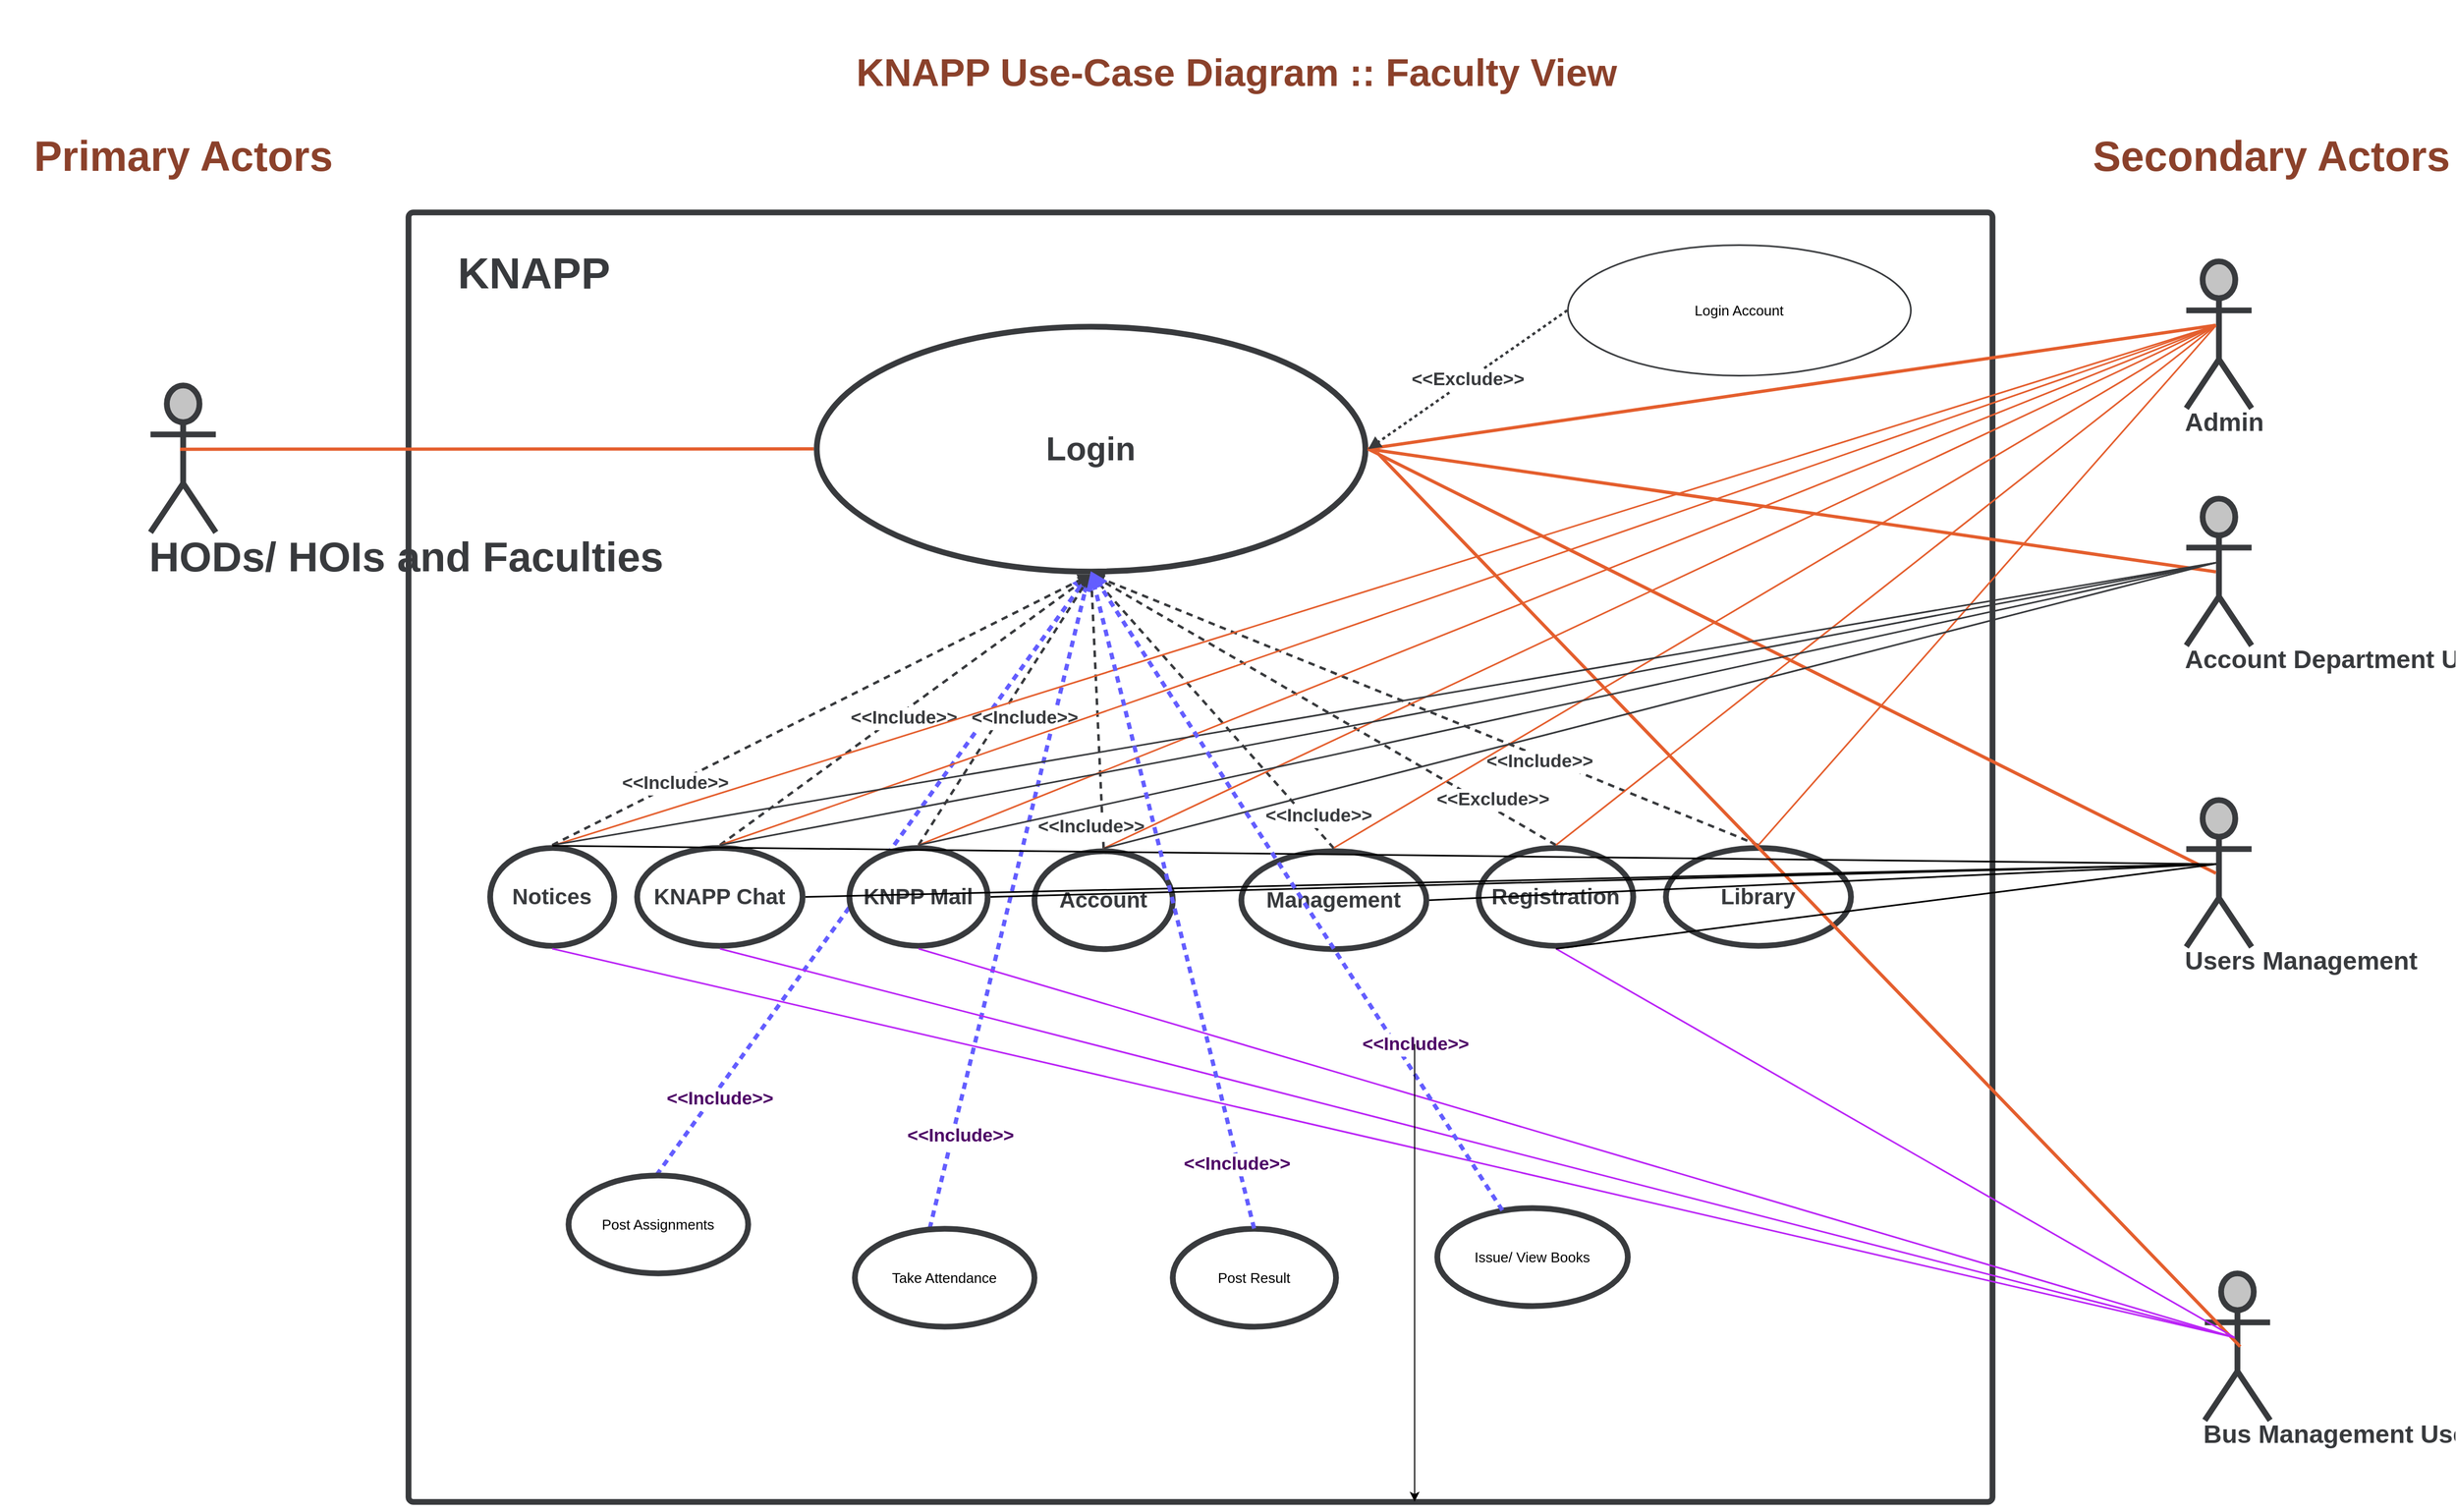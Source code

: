 <mxfile version="17.4.6" type="github">
  <diagram id="z6s-1fDoAcZvVHcfbINF" name="Page-1">
    <mxGraphModel dx="2307" dy="2367" grid="1" gridSize="10" guides="1" tooltips="1" connect="1" arrows="1" fold="1" page="1" pageScale="1" pageWidth="827" pageHeight="1169" math="0" shadow="0">
      <root>
        <mxCell id="0" />
        <mxCell id="1" parent="0" />
        <UserObject label="" lucidchartObjectId="r5J2yvrYjTo5" id="8C0IB4UqVyfgRzPnCOyS-1">
          <mxCell style="html=1;overflow=block;blockSpacing=1;whiteSpace=wrap;container=1;pointerEvents=0;collapsible=0;recursiveResize=0;fontSize=40;fontColor=#383a3d;fontStyle=1;spacing=0;strokeColor=#383a3d;strokeOpacity=100;fillOpacity=100;rounded=1;absoluteArcSize=1;arcSize=9;fillColor=none;strokeWidth=5.3;" vertex="1" parent="1">
            <mxGeometry x="615" y="-585" width="1455" height="1185" as="geometry" />
          </mxCell>
        </UserObject>
        <UserObject label="" lucidchartObjectId="r5J2nj3KkTNM" id="8C0IB4UqVyfgRzPnCOyS-64">
          <mxCell style="html=1;jettySize=18;whiteSpace=wrap;fontSize=13;strokeColor=#635dff;strokeOpacity=100;dashed=1;fixDash=1;dashPattern=6 5;strokeWidth=3.8;rounded=0;startArrow=none;endArrow=block;endFill=1;entryX=0.5;entryY=-0.029;entryPerimeter=0;startFill=0;sketch=0;" edge="1" parent="8C0IB4UqVyfgRzPnCOyS-1">
            <mxGeometry width="100" height="100" relative="1" as="geometry">
              <Array as="points" />
              <mxPoint x="228" y="885.0" as="sourcePoint" />
              <mxPoint x="625.5" y="332.61" as="targetPoint" />
            </mxGeometry>
          </mxCell>
        </UserObject>
        <mxCell id="8C0IB4UqVyfgRzPnCOyS-65" value="&amp;lt;&amp;lt;Include&amp;gt;&amp;gt;" style="text;html=1;resizable=0;labelBackgroundColor=default;align=center;verticalAlign=middle;fontStyle=1;fontColor=#4d0066;fontSize=16.8;" vertex="1" parent="8C0IB4UqVyfgRzPnCOyS-64">
          <mxGeometry x="0.684" relative="1" as="geometry">
            <mxPoint x="-277" y="395" as="offset" />
          </mxGeometry>
        </mxCell>
        <UserObject label="" lucidchartObjectId="r5J27-VQ5QRP" id="8C0IB4UqVyfgRzPnCOyS-66">
          <mxCell style="html=1;jettySize=18;whiteSpace=wrap;fontSize=13;strokeColor=#635dff;strokeOpacity=100;dashed=1;fixDash=1;dashPattern=6 5;strokeWidth=3.8;rounded=0;startArrow=none;endArrow=block;endFill=1;entryX=0.5;entryY=-0.029;entryPerimeter=0;startFill=0;sketch=0;" edge="1" parent="8C0IB4UqVyfgRzPnCOyS-1">
            <mxGeometry width="100" height="100" relative="1" as="geometry">
              <Array as="points" />
              <mxPoint x="479" y="934.0" as="sourcePoint" />
              <mxPoint x="625.5" y="332.61" as="targetPoint" />
            </mxGeometry>
          </mxCell>
        </UserObject>
        <mxCell id="8C0IB4UqVyfgRzPnCOyS-67" value="&amp;lt;&amp;lt;Include&amp;gt;&amp;gt;" style="text;html=1;resizable=0;labelBackgroundColor=default;align=center;verticalAlign=middle;fontStyle=1;fontColor=#4d0066;fontSize=16.8;" vertex="1" parent="8C0IB4UqVyfgRzPnCOyS-66">
          <mxGeometry x="0.784" relative="1" as="geometry">
            <mxPoint x="-103" y="451" as="offset" />
          </mxGeometry>
        </mxCell>
        <mxCell id="8C0IB4UqVyfgRzPnCOyS-73" value="&lt;span style=&quot;color: rgb(56 , 58 , 61) ; font-size: 40px ; font-weight: 700&quot;&gt;KNAPP&lt;/span&gt;" style="text;html=1;align=center;verticalAlign=middle;resizable=0;points=[];autosize=1;strokeColor=none;fillColor=none;" vertex="1" parent="8C0IB4UqVyfgRzPnCOyS-1">
          <mxGeometry x="35" y="40" width="160" height="30" as="geometry" />
        </mxCell>
        <UserObject label="KNAPP Use-Case Diagram :: Faculty View" lucidchartObjectId="oWx1OODfJP25" id="8C0IB4UqVyfgRzPnCOyS-2">
          <mxCell style="html=1;overflow=block;blockSpacing=1;whiteSpace=wrap;fontSize=35.2;fontColor=#8b412b;fontStyle=1;spacing=3.8;strokeColor=none;fillOpacity=0;fillColor=#ffffff;strokeWidth=0;" vertex="1" parent="1">
            <mxGeometry x="1005" y="-780" width="742" height="133" as="geometry" />
          </mxCell>
        </UserObject>
        <UserObject label="Primary Actors" lucidchartObjectId="r5J2eUWk0_q~" id="8C0IB4UqVyfgRzPnCOyS-3">
          <mxCell style="html=1;overflow=block;blockSpacing=1;whiteSpace=wrap;fontSize=38.5;fontColor=#8b412b;fontStyle=1;spacing=0;fillColor=#ffffff;strokeWidth=1.5;strokeColor=none;" vertex="1" parent="1">
            <mxGeometry x="240" y="-660" width="337" height="45" as="geometry" />
          </mxCell>
        </UserObject>
        <UserObject label="Login" lucidchartObjectId="r5J2KJixsVEk" id="8C0IB4UqVyfgRzPnCOyS-4">
          <mxCell style="html=1;overflow=block;blockSpacing=1;whiteSpace=wrap;ellipse;fontSize=30.2;fontColor=#383a3d;fontStyle=1;spacing=3.8;strokeColor=#383a3d;strokeOpacity=100;fillOpacity=100;rounded=1;absoluteArcSize=1;arcSize=9;fillColor=#FFFFFF;strokeWidth=5.3;" vertex="1" parent="1">
            <mxGeometry x="990" y="-480" width="504" height="225" as="geometry" />
          </mxCell>
        </UserObject>
        <UserObject label="Admin" lucidchartObjectId="r5J2ja1e3.I." id="8C0IB4UqVyfgRzPnCOyS-5">
          <mxCell style="html=1;overflow=block;blockSpacing=1;shape=umlActor;labelPosition=center;verticalLabelPosition=bottom;verticalAlign=top;whiteSpace=nowrap;fontSize=23.3;fontColor=#383a3d;fontStyle=1;spacing=0;strokeColor=#383a3d;strokeOpacity=100;fillOpacity=100;rounded=1;absoluteArcSize=1;arcSize=9;fillColor=#c4c4c4;strokeWidth=5.3;" vertex="1" parent="1">
            <mxGeometry x="2248" y="-540" width="60" height="135" as="geometry" />
          </mxCell>
        </UserObject>
        <UserObject label="HODs/ HOIs and Faculties" lucidchartObjectId="r5J2-bV2MJs9" id="8C0IB4UqVyfgRzPnCOyS-6">
          <mxCell style="html=1;overflow=block;blockSpacing=1;shape=umlActor;labelPosition=center;verticalLabelPosition=bottom;verticalAlign=top;whiteSpace=nowrap;fontSize=38.3;fontColor=#383a3d;fontStyle=1;spacing=0;strokeColor=#383a3d;strokeOpacity=100;fillOpacity=100;rounded=1;absoluteArcSize=1;arcSize=9;fillColor=#c4c4c4;strokeWidth=5.3;" vertex="1" parent="1">
            <mxGeometry x="378" y="-426" width="60" height="135" as="geometry" />
          </mxCell>
        </UserObject>
        <UserObject label="Account Department Users" lucidchartObjectId="r5J2bWHTsA4a" id="8C0IB4UqVyfgRzPnCOyS-7">
          <mxCell style="html=1;overflow=block;blockSpacing=1;shape=umlActor;labelPosition=center;verticalLabelPosition=bottom;verticalAlign=top;whiteSpace=nowrap;fontSize=23.3;fontColor=#383a3d;fontStyle=1;spacing=0;strokeColor=#383a3d;strokeOpacity=100;fillOpacity=100;rounded=1;absoluteArcSize=1;arcSize=9;fillColor=#c4c4c4;strokeWidth=5.3;" vertex="1" parent="1">
            <mxGeometry x="2248" y="-322" width="60" height="135" as="geometry" />
          </mxCell>
        </UserObject>
        <UserObject label="Users Management" lucidchartObjectId="r5J24hX5EE5z" id="8C0IB4UqVyfgRzPnCOyS-8">
          <mxCell style="html=1;overflow=block;blockSpacing=1;shape=umlActor;labelPosition=center;verticalLabelPosition=bottom;verticalAlign=top;whiteSpace=nowrap;fontSize=23.3;fontColor=#383a3d;fontStyle=1;spacing=0;strokeColor=#383a3d;strokeOpacity=100;fillOpacity=100;rounded=1;absoluteArcSize=1;arcSize=9;fillColor=#c4c4c4;strokeWidth=5.3;" vertex="1" parent="1">
            <mxGeometry x="2248" y="-45" width="60" height="135" as="geometry" />
          </mxCell>
        </UserObject>
        <UserObject label="Bus Management Users" lucidchartObjectId="r5J2X4mEU7GD" id="8C0IB4UqVyfgRzPnCOyS-9">
          <mxCell style="html=1;overflow=block;blockSpacing=1;shape=umlActor;labelPosition=center;verticalLabelPosition=bottom;verticalAlign=top;whiteSpace=nowrap;fontSize=23.3;fontColor=#383a3d;fontStyle=1;spacing=0;strokeColor=#383a3d;strokeOpacity=100;fillOpacity=100;rounded=1;absoluteArcSize=1;arcSize=9;fillColor=#c4c4c4;strokeWidth=5.3;" vertex="1" parent="1">
            <mxGeometry x="2265" y="390" width="60" height="135" as="geometry" />
          </mxCell>
        </UserObject>
        <UserObject label="Notices" lucidchartObjectId="r5J2MqI6M7ps" id="8C0IB4UqVyfgRzPnCOyS-10">
          <mxCell style="html=1;overflow=block;blockSpacing=1;whiteSpace=wrap;ellipse;fontSize=20.2;fontColor=#383a3d;fontStyle=1;spacing=3.8;strokeColor=#383a3d;strokeOpacity=100;fillOpacity=100;rounded=1;absoluteArcSize=1;arcSize=9;fillColor=#FFFFFF;strokeWidth=5.3;" vertex="1" parent="1">
            <mxGeometry x="690" y="-1" width="114" height="90" as="geometry" />
          </mxCell>
        </UserObject>
        <UserObject label="" lucidchartObjectId="r5J2xcEQHi1h" id="8C0IB4UqVyfgRzPnCOyS-11">
          <mxCell style="html=1;jettySize=18;whiteSpace=wrap;fontSize=13;strokeColor=#383a3d;strokeOpacity=100;dashed=1;fixDash=1;dashPattern=6 5;strokeWidth=2.3;rounded=0;startArrow=none;endArrow=block;endFill=1;exitX=0.5;exitY=-0.029;exitPerimeter=0;entryX=0.5;entryY=1.012;entryPerimeter=0;exitDx=0;exitDy=0;entryDx=0;entryDy=0;" edge="1" parent="1" source="8C0IB4UqVyfgRzPnCOyS-10" target="8C0IB4UqVyfgRzPnCOyS-4">
            <mxGeometry width="100" height="100" relative="1" as="geometry">
              <Array as="points" />
            </mxGeometry>
          </mxCell>
        </UserObject>
        <mxCell id="8C0IB4UqVyfgRzPnCOyS-12" value="&amp;lt;&amp;lt;Include&amp;gt;&amp;gt;" style="text;html=1;resizable=0;labelBackgroundColor=default;align=center;verticalAlign=middle;fontStyle=1;fontColor=#383a3d;fontSize=16.8;" vertex="1" parent="8C0IB4UqVyfgRzPnCOyS-11">
          <mxGeometry x="0.322" relative="1" as="geometry">
            <mxPoint x="-214" y="108" as="offset" />
          </mxGeometry>
        </mxCell>
        <UserObject label="" lucidchartObjectId="r5J2KLj4t58I" id="8C0IB4UqVyfgRzPnCOyS-13">
          <mxCell style="html=1;jettySize=18;whiteSpace=wrap;fontSize=13;strokeColor=#E45E2D;strokeWidth=3;rounded=0;startArrow=none;endArrow=none;exitX=0.456;exitY=0.436;exitPerimeter=0;entryX=1.005;entryY=0.5;entryPerimeter=0;" edge="1" parent="1" source="8C0IB4UqVyfgRzPnCOyS-5" target="8C0IB4UqVyfgRzPnCOyS-4">
            <mxGeometry width="100" height="100" relative="1" as="geometry">
              <Array as="points" />
            </mxGeometry>
          </mxCell>
        </UserObject>
        <UserObject label="" lucidchartObjectId="r5J2VfZ~2v~." id="8C0IB4UqVyfgRzPnCOyS-14">
          <mxCell style="html=1;jettySize=18;whiteSpace=wrap;fontSize=13;strokeColor=#E45E2D;strokeWidth=3;rounded=0;startArrow=none;endArrow=none;exitX=0.456;exitY=0.436;exitPerimeter=0;entryX=-0.005;entryY=0.5;entryPerimeter=0;" edge="1" parent="1" source="8C0IB4UqVyfgRzPnCOyS-6" target="8C0IB4UqVyfgRzPnCOyS-4">
            <mxGeometry width="100" height="100" relative="1" as="geometry">
              <Array as="points" />
            </mxGeometry>
          </mxCell>
        </UserObject>
        <UserObject label="" lucidchartObjectId="r5J2~WBqriYs" id="8C0IB4UqVyfgRzPnCOyS-15">
          <mxCell style="html=1;jettySize=18;whiteSpace=wrap;fontSize=13;strokeColor=#E45E2D;strokeWidth=3;rounded=0;startArrow=none;endArrow=none;exitX=0.458;exitY=0.5;exitPerimeter=0;entryX=1.005;entryY=0.5;entryPerimeter=0;" edge="1" parent="1" source="8C0IB4UqVyfgRzPnCOyS-7" target="8C0IB4UqVyfgRzPnCOyS-4">
            <mxGeometry width="100" height="100" relative="1" as="geometry">
              <Array as="points" />
            </mxGeometry>
          </mxCell>
        </UserObject>
        <UserObject label="" lucidchartObjectId="r5J2y6wh2nRl" id="8C0IB4UqVyfgRzPnCOyS-16">
          <mxCell style="html=1;jettySize=18;whiteSpace=wrap;fontSize=13;strokeColor=#e45e2d;strokeOpacity=100;strokeWidth=3;rounded=0;startArrow=none;endArrow=none;exitX=0.458;exitY=0.5;exitPerimeter=0;entryX=1.005;entryY=0.5;entryPerimeter=0;" edge="1" parent="1" source="8C0IB4UqVyfgRzPnCOyS-8" target="8C0IB4UqVyfgRzPnCOyS-4">
            <mxGeometry width="100" height="100" relative="1" as="geometry">
              <Array as="points" />
            </mxGeometry>
          </mxCell>
        </UserObject>
        <UserObject label="Login Account" lucidchartObjectId="r5J2quRCjULI" id="8C0IB4UqVyfgRzPnCOyS-17">
          <mxCell style="html=1;overflow=block;blockSpacing=1;whiteSpace=wrap;ellipse;fontSize=13;spacing=0;strokeColor=#383a3d;strokeOpacity=100;fillOpacity=100;rounded=1;absoluteArcSize=1;arcSize=9;fillColor=#FFFFFF;strokeWidth=1.5;" vertex="1" parent="1">
            <mxGeometry x="1680" y="-555" width="315" height="120" as="geometry" />
          </mxCell>
        </UserObject>
        <UserObject label="" lucidchartObjectId="r5J2X.Q7w5Ru" id="8C0IB4UqVyfgRzPnCOyS-18">
          <mxCell style="html=1;jettySize=18;whiteSpace=wrap;fontSize=13;strokeColor=#383a3d;strokeOpacity=100;dashed=1;fixDash=1;strokeWidth=2.3;rounded=0;startArrow=none;endArrow=block;endFill=1;exitX=-0.002;exitY=0.5;exitPerimeter=0;entryX=1.005;entryY=0.5;entryPerimeter=0;" edge="1" parent="1" source="8C0IB4UqVyfgRzPnCOyS-17" target="8C0IB4UqVyfgRzPnCOyS-4">
            <mxGeometry width="100" height="100" relative="1" as="geometry">
              <Array as="points" />
            </mxGeometry>
          </mxCell>
        </UserObject>
        <mxCell id="8C0IB4UqVyfgRzPnCOyS-19" value="&amp;lt;&amp;lt;Exclude&amp;gt;&amp;gt;" style="text;html=1;resizable=0;labelBackgroundColor=default;align=center;verticalAlign=middle;fontStyle=1;fontColor=#383a3d;fontSize=16.8;" vertex="1" parent="8C0IB4UqVyfgRzPnCOyS-18">
          <mxGeometry relative="1" as="geometry" />
        </mxCell>
        <UserObject label="Secondary Actors" lucidchartObjectId="r5J2COUMv.Je" id="8C0IB4UqVyfgRzPnCOyS-20">
          <mxCell style="html=1;overflow=block;blockSpacing=1;whiteSpace=wrap;fontSize=38.5;fontColor=#8b412b;fontStyle=1;spacing=0;fillColor=#ffffff;strokeWidth=1.5;strokeColor=none;" vertex="1" parent="1">
            <mxGeometry x="2158" y="-660" width="337" height="45" as="geometry" />
          </mxCell>
        </UserObject>
        <UserObject label="KNAPP Chat" lucidchartObjectId="r5J2vAeCprOs" id="8C0IB4UqVyfgRzPnCOyS-21">
          <mxCell style="html=1;overflow=block;blockSpacing=1;whiteSpace=wrap;ellipse;fontSize=20.2;fontColor=#383a3d;fontStyle=1;spacing=3.8;strokeColor=#383a3d;strokeOpacity=100;fillOpacity=100;rounded=1;absoluteArcSize=1;arcSize=9;fillColor=#FFFFFF;strokeWidth=5.3;" vertex="1" parent="1">
            <mxGeometry x="825" y="-1" width="152" height="90" as="geometry" />
          </mxCell>
        </UserObject>
        <UserObject label="KNPP Mail" lucidchartObjectId="r5J2yTaVUxg5" id="8C0IB4UqVyfgRzPnCOyS-22">
          <mxCell style="html=1;overflow=block;blockSpacing=1;whiteSpace=wrap;ellipse;fontSize=20.2;fontColor=#383a3d;fontStyle=1;spacing=3.8;strokeColor=#383a3d;strokeOpacity=100;fillOpacity=100;rounded=1;absoluteArcSize=1;arcSize=9;fillColor=#FFFFFF;strokeWidth=5.3;" vertex="1" parent="1">
            <mxGeometry x="1020" y="-1" width="127" height="90" as="geometry" />
          </mxCell>
        </UserObject>
        <UserObject label="" lucidchartObjectId="r5J2K00zrlXV" id="8C0IB4UqVyfgRzPnCOyS-23">
          <mxCell style="html=1;jettySize=18;whiteSpace=wrap;fontSize=13;strokeColor=#383a3d;strokeOpacity=100;dashed=1;fixDash=1;dashPattern=6 5;strokeWidth=2.3;rounded=0;startArrow=none;endArrow=block;endFill=1;entryX=0.5;entryY=-0.029;entryPerimeter=0;exitX=0.5;exitY=-0.029;exitDx=0;exitDy=0;exitPerimeter=0;" edge="1" parent="1" source="8C0IB4UqVyfgRzPnCOyS-21">
            <mxGeometry width="100" height="100" relative="1" as="geometry">
              <Array as="points" />
              <mxPoint x="1242" y="-252" as="targetPoint" />
            </mxGeometry>
          </mxCell>
        </UserObject>
        <mxCell id="8C0IB4UqVyfgRzPnCOyS-24" value="&amp;lt;&amp;lt;Include&amp;gt;&amp;gt;" style="text;html=1;resizable=0;labelBackgroundColor=default;align=center;verticalAlign=middle;fontStyle=1;fontColor=#383a3d;fontSize=16.8;" vertex="1" parent="8C0IB4UqVyfgRzPnCOyS-23">
          <mxGeometry x="0.322" relative="1" as="geometry">
            <mxPoint x="-57" y="48" as="offset" />
          </mxGeometry>
        </mxCell>
        <UserObject label="" lucidchartObjectId="r5J2azcaGyv9" id="8C0IB4UqVyfgRzPnCOyS-25">
          <mxCell style="html=1;jettySize=18;whiteSpace=wrap;fontSize=13;strokeColor=#383a3d;strokeOpacity=100;dashed=1;fixDash=1;dashPattern=6 5;strokeWidth=2.3;rounded=0;startArrow=none;endArrow=block;endFill=1;exitX=0.5;exitY=-0.029;exitPerimeter=0;entryX=0.5;entryY=1.012;entryPerimeter=0;exitDx=0;exitDy=0;entryDx=0;entryDy=0;" edge="1" parent="1" source="8C0IB4UqVyfgRzPnCOyS-22" target="8C0IB4UqVyfgRzPnCOyS-4">
            <mxGeometry width="100" height="100" relative="1" as="geometry">
              <Array as="points" />
            </mxGeometry>
          </mxCell>
        </UserObject>
        <mxCell id="8C0IB4UqVyfgRzPnCOyS-26" value="&amp;lt;&amp;lt;Include&amp;gt;&amp;gt;" style="text;html=1;resizable=0;labelBackgroundColor=default;align=center;verticalAlign=middle;fontStyle=1;fontColor=#383a3d;fontSize=16.8;" vertex="1" parent="8C0IB4UqVyfgRzPnCOyS-25">
          <mxGeometry x="0.322" relative="1" as="geometry">
            <mxPoint x="-8" y="48" as="offset" />
          </mxGeometry>
        </mxCell>
        <UserObject label="Account" lucidchartObjectId="r5J2B9xqAy.q" id="8C0IB4UqVyfgRzPnCOyS-27">
          <mxCell style="html=1;overflow=block;blockSpacing=1;whiteSpace=wrap;ellipse;fontSize=20.2;fontColor=#383a3d;fontStyle=1;spacing=3.8;strokeColor=#383a3d;strokeOpacity=100;fillOpacity=100;rounded=1;absoluteArcSize=1;arcSize=9;fillColor=#FFFFFF;strokeWidth=5.3;" vertex="1" parent="1">
            <mxGeometry x="1190" y="2" width="127" height="90" as="geometry" />
          </mxCell>
        </UserObject>
        <UserObject label="" lucidchartObjectId="r5J2O1D.Xre~" id="8C0IB4UqVyfgRzPnCOyS-28">
          <mxCell style="html=1;jettySize=18;whiteSpace=wrap;fontSize=13;strokeColor=#383a3d;strokeOpacity=100;dashed=1;fixDash=1;dashPattern=6 5;strokeWidth=2.3;rounded=0;startArrow=none;endArrow=block;endFill=1;exitX=0.5;exitY=-0.029;exitPerimeter=0;entryX=0.5;entryY=1.012;entryPerimeter=0;exitDx=0;exitDy=0;entryDx=0;entryDy=0;" edge="1" parent="1" source="8C0IB4UqVyfgRzPnCOyS-27" target="8C0IB4UqVyfgRzPnCOyS-4">
            <mxGeometry width="100" height="100" relative="1" as="geometry">
              <Array as="points" />
            </mxGeometry>
          </mxCell>
        </UserObject>
        <mxCell id="8C0IB4UqVyfgRzPnCOyS-29" value="&amp;lt;&amp;lt;Include&amp;gt;&amp;gt;" style="text;html=1;resizable=0;labelBackgroundColor=default;align=center;verticalAlign=middle;fontStyle=1;fontColor=#383a3d;fontSize=16.8;" vertex="1" parent="8C0IB4UqVyfgRzPnCOyS-28">
          <mxGeometry x="0.322" relative="1" as="geometry">
            <mxPoint x="-4" y="147" as="offset" />
          </mxGeometry>
        </mxCell>
        <UserObject label="Management" lucidchartObjectId="r5J27GrSSgna" id="8C0IB4UqVyfgRzPnCOyS-30">
          <mxCell style="html=1;overflow=block;blockSpacing=1;whiteSpace=wrap;ellipse;fontSize=20.2;fontColor=#383a3d;fontStyle=1;spacing=3.8;strokeColor=#383a3d;strokeOpacity=100;fillOpacity=100;rounded=1;absoluteArcSize=1;arcSize=9;fillColor=#FFFFFF;strokeWidth=5.3;" vertex="1" parent="1">
            <mxGeometry x="1380" y="2" width="170" height="90" as="geometry" />
          </mxCell>
        </UserObject>
        <UserObject label="Registration" lucidchartObjectId="r5J2olbRrRKt" id="8C0IB4UqVyfgRzPnCOyS-31">
          <mxCell style="html=1;overflow=block;blockSpacing=1;whiteSpace=wrap;ellipse;fontSize=20.2;fontColor=#383a3d;fontStyle=1;spacing=3.8;strokeColor=#383a3d;strokeOpacity=100;fillOpacity=100;rounded=1;absoluteArcSize=1;arcSize=9;fillColor=#FFFFFF;strokeWidth=5.3;" vertex="1" parent="1">
            <mxGeometry x="1598" y="-1" width="142" height="90" as="geometry" />
          </mxCell>
        </UserObject>
        <UserObject label="" lucidchartObjectId="r5J2axlpv5Dt" id="8C0IB4UqVyfgRzPnCOyS-32">
          <mxCell style="html=1;jettySize=18;whiteSpace=wrap;fontSize=13;strokeColor=#383a3d;strokeOpacity=100;dashed=1;fixDash=1;dashPattern=6 5;strokeWidth=2.3;rounded=0;startArrow=none;endArrow=block;endFill=1;exitX=0.5;exitY=-0.029;exitPerimeter=0;entryX=0.5;entryY=1.012;entryPerimeter=0;exitDx=0;exitDy=0;entryDx=0;entryDy=0;" edge="1" parent="1" source="8C0IB4UqVyfgRzPnCOyS-30" target="8C0IB4UqVyfgRzPnCOyS-4">
            <mxGeometry width="100" height="100" relative="1" as="geometry">
              <Array as="points" />
            </mxGeometry>
          </mxCell>
        </UserObject>
        <mxCell id="8C0IB4UqVyfgRzPnCOyS-33" value="&amp;lt;&amp;lt;Include&amp;gt;&amp;gt;" style="text;html=1;resizable=0;labelBackgroundColor=default;align=center;verticalAlign=middle;fontStyle=1;fontColor=#383a3d;fontSize=16.8;" vertex="1" parent="8C0IB4UqVyfgRzPnCOyS-32">
          <mxGeometry x="0.322" relative="1" as="geometry">
            <mxPoint x="133" y="137" as="offset" />
          </mxGeometry>
        </mxCell>
        <UserObject label="" lucidchartObjectId="r5J2oRrUITEr" id="8C0IB4UqVyfgRzPnCOyS-34">
          <mxCell style="html=1;jettySize=18;whiteSpace=wrap;fontSize=13;strokeColor=#383a3d;strokeOpacity=100;dashed=1;fixDash=1;dashPattern=6 5;strokeWidth=2.3;rounded=0;startArrow=none;endArrow=block;endFill=1;exitX=0.5;exitY=-0.029;exitPerimeter=0;entryX=0.5;entryY=1.012;entryPerimeter=0;exitDx=0;exitDy=0;entryDx=0;entryDy=0;" edge="1" parent="1" source="8C0IB4UqVyfgRzPnCOyS-31" target="8C0IB4UqVyfgRzPnCOyS-4">
            <mxGeometry width="100" height="100" relative="1" as="geometry">
              <Array as="points" />
            </mxGeometry>
          </mxCell>
        </UserObject>
        <mxCell id="8C0IB4UqVyfgRzPnCOyS-35" value="&amp;lt;&amp;lt;Exclude&amp;gt;&amp;gt;" style="text;html=1;resizable=0;labelBackgroundColor=default;align=center;verticalAlign=middle;fontStyle=1;fontColor=#383a3d;fontSize=16.8;" vertex="1" parent="8C0IB4UqVyfgRzPnCOyS-34">
          <mxGeometry x="0.322" relative="1" as="geometry">
            <mxPoint x="224" y="123" as="offset" />
          </mxGeometry>
        </mxCell>
        <UserObject label="Library" lucidchartObjectId="r5J25.X7.MkT" id="8C0IB4UqVyfgRzPnCOyS-36">
          <mxCell style="html=1;overflow=block;blockSpacing=1;whiteSpace=wrap;ellipse;fontSize=20.2;fontColor=#383a3d;fontStyle=1;spacing=3.8;strokeColor=#383a3d;strokeOpacity=100;fillOpacity=100;rounded=1;absoluteArcSize=1;arcSize=9;fillColor=#FFFFFF;strokeWidth=5.3;" vertex="1" parent="1">
            <mxGeometry x="1770" y="-1" width="170" height="90" as="geometry" />
          </mxCell>
        </UserObject>
        <UserObject label="" lucidchartObjectId="r5J2RgMVhdmM" id="8C0IB4UqVyfgRzPnCOyS-37">
          <mxCell style="html=1;jettySize=18;whiteSpace=wrap;fontSize=13;strokeColor=#383a3d;strokeOpacity=100;dashed=1;fixDash=1;dashPattern=6 5;strokeWidth=2.3;rounded=0;startArrow=none;endArrow=block;endFill=1;exitX=0.5;exitY=-0.029;exitPerimeter=0;entryX=0.5;entryY=1.012;entryPerimeter=0;exitDx=0;exitDy=0;entryDx=0;entryDy=0;" edge="1" parent="1" source="8C0IB4UqVyfgRzPnCOyS-36" target="8C0IB4UqVyfgRzPnCOyS-4">
            <mxGeometry width="100" height="100" relative="1" as="geometry">
              <Array as="points" />
            </mxGeometry>
          </mxCell>
        </UserObject>
        <mxCell id="8C0IB4UqVyfgRzPnCOyS-38" value="&amp;lt;&amp;lt;Include&amp;gt;&amp;gt;" style="text;html=1;resizable=0;labelBackgroundColor=default;align=center;verticalAlign=middle;fontStyle=1;fontColor=#383a3d;fontSize=16.8;" vertex="1" parent="8C0IB4UqVyfgRzPnCOyS-37">
          <mxGeometry x="0.322" relative="1" as="geometry">
            <mxPoint x="204" y="88" as="offset" />
          </mxGeometry>
        </mxCell>
        <UserObject label="" lucidchartObjectId="r5J24vtlSX1T" id="8C0IB4UqVyfgRzPnCOyS-39">
          <mxCell style="html=1;jettySize=18;whiteSpace=wrap;fontSize=13;strokeColor=#E45E2D;strokeWidth=3;rounded=0;startArrow=none;endArrow=none;exitX=0.547;exitY=0.5;exitPerimeter=0;" edge="1" parent="1" source="8C0IB4UqVyfgRzPnCOyS-9">
            <mxGeometry width="100" height="100" relative="1" as="geometry">
              <Array as="points" />
              <mxPoint x="1505" y="-364" as="targetPoint" />
            </mxGeometry>
          </mxCell>
        </UserObject>
        <UserObject label="" lucidchartObjectId="r5J2MRNHWDu_" id="8C0IB4UqVyfgRzPnCOyS-40">
          <mxCell style="html=1;jettySize=18;whiteSpace=wrap;fontSize=13;strokeColor=#E45E2D;strokeWidth=1.5;rounded=0;startArrow=none;endArrow=none;exitX=0.456;exitY=0.436;exitPerimeter=0;" edge="1" parent="1" source="8C0IB4UqVyfgRzPnCOyS-5">
            <mxGeometry width="100" height="100" relative="1" as="geometry">
              <Array as="points" />
              <mxPoint x="747" y="-3" as="targetPoint" />
            </mxGeometry>
          </mxCell>
        </UserObject>
        <UserObject label="" lucidchartObjectId="r5J2FwDNtG-s" id="8C0IB4UqVyfgRzPnCOyS-41">
          <mxCell style="html=1;jettySize=18;whiteSpace=wrap;fontSize=13;strokeColor=#E45E2D;strokeWidth=1.5;rounded=0;startArrow=none;endArrow=none;exitX=0.456;exitY=0.436;exitPerimeter=0;entryX=0.5;entryY=-0.029;entryPerimeter=0;" edge="1" parent="1" source="8C0IB4UqVyfgRzPnCOyS-5" target="8C0IB4UqVyfgRzPnCOyS-21">
            <mxGeometry width="100" height="100" relative="1" as="geometry">
              <Array as="points" />
            </mxGeometry>
          </mxCell>
        </UserObject>
        <UserObject label="" lucidchartObjectId="r5J2Arm~ONbg" id="8C0IB4UqVyfgRzPnCOyS-42">
          <mxCell style="html=1;jettySize=18;whiteSpace=wrap;fontSize=13;strokeColor=#E45E2D;strokeWidth=1.5;rounded=0;startArrow=none;endArrow=none;exitX=0.456;exitY=0.436;exitPerimeter=0;entryX=0.5;entryY=-0.029;entryPerimeter=0;" edge="1" parent="1" source="8C0IB4UqVyfgRzPnCOyS-5" target="8C0IB4UqVyfgRzPnCOyS-22">
            <mxGeometry width="100" height="100" relative="1" as="geometry">
              <Array as="points" />
            </mxGeometry>
          </mxCell>
        </UserObject>
        <UserObject label="" lucidchartObjectId="r5J2CyC2kF_y" id="8C0IB4UqVyfgRzPnCOyS-43">
          <mxCell style="html=1;jettySize=18;whiteSpace=wrap;fontSize=13;strokeColor=#E45E2D;strokeWidth=1.5;rounded=0;startArrow=none;endArrow=none;exitX=0.456;exitY=0.436;exitPerimeter=0;entryX=0.5;entryY=-0.029;entryPerimeter=0;" edge="1" parent="1" source="8C0IB4UqVyfgRzPnCOyS-5" target="8C0IB4UqVyfgRzPnCOyS-27">
            <mxGeometry width="100" height="100" relative="1" as="geometry">
              <Array as="points" />
            </mxGeometry>
          </mxCell>
        </UserObject>
        <UserObject label="" lucidchartObjectId="r5J2D.MYrkup" id="8C0IB4UqVyfgRzPnCOyS-44">
          <mxCell style="html=1;jettySize=18;whiteSpace=wrap;fontSize=13;strokeColor=#E45E2D;strokeWidth=1.5;rounded=0;startArrow=none;endArrow=none;exitX=0.456;exitY=0.436;exitPerimeter=0;" edge="1" parent="1" source="8C0IB4UqVyfgRzPnCOyS-5">
            <mxGeometry width="100" height="100" relative="1" as="geometry">
              <Array as="points" />
              <mxPoint x="1465" y="-1" as="targetPoint" />
            </mxGeometry>
          </mxCell>
        </UserObject>
        <UserObject label="" lucidchartObjectId="r5J2wy0E1sMV" id="8C0IB4UqVyfgRzPnCOyS-45">
          <mxCell style="html=1;jettySize=18;whiteSpace=wrap;fontSize=13;strokeColor=#E45E2D;strokeWidth=1.5;rounded=0;startArrow=none;endArrow=none;exitX=0.456;exitY=0.436;exitPerimeter=0;entryX=0.5;entryY=-0.029;entryPerimeter=0;" edge="1" parent="1" source="8C0IB4UqVyfgRzPnCOyS-5" target="8C0IB4UqVyfgRzPnCOyS-31">
            <mxGeometry width="100" height="100" relative="1" as="geometry">
              <Array as="points" />
            </mxGeometry>
          </mxCell>
        </UserObject>
        <UserObject label="" lucidchartObjectId="r5J2xSj9f.Uq" id="8C0IB4UqVyfgRzPnCOyS-46">
          <mxCell style="html=1;jettySize=18;whiteSpace=wrap;fontSize=13;strokeColor=#E45E2D;strokeWidth=1.5;rounded=0;startArrow=none;endArrow=none;exitX=0.456;exitY=0.436;exitPerimeter=0;entryX=0.5;entryY=-0.029;entryPerimeter=0;" edge="1" parent="1" source="8C0IB4UqVyfgRzPnCOyS-5" target="8C0IB4UqVyfgRzPnCOyS-36">
            <mxGeometry width="100" height="100" relative="1" as="geometry">
              <Array as="points" />
            </mxGeometry>
          </mxCell>
        </UserObject>
        <UserObject label="" lucidchartObjectId="r5J2D6M2X6kA" id="8C0IB4UqVyfgRzPnCOyS-47">
          <mxCell style="html=1;jettySize=18;whiteSpace=wrap;fontSize=13;strokeColor=#383a3d;strokeOpacity=100;strokeWidth=1.5;rounded=0;startArrow=none;endArrow=none;exitX=0.456;exitY=0.436;exitPerimeter=0;entryX=0.5;entryY=-0.029;entryPerimeter=0;" edge="1" parent="1" source="8C0IB4UqVyfgRzPnCOyS-7" target="8C0IB4UqVyfgRzPnCOyS-10">
            <mxGeometry width="100" height="100" relative="1" as="geometry">
              <Array as="points" />
            </mxGeometry>
          </mxCell>
        </UserObject>
        <UserObject label="" lucidchartObjectId="r5J2DZ-u5S5Z" id="8C0IB4UqVyfgRzPnCOyS-48">
          <mxCell style="html=1;jettySize=18;whiteSpace=wrap;fontSize=13;strokeColor=#383a3d;strokeOpacity=100;strokeWidth=1.5;rounded=0;startArrow=none;endArrow=none;exitX=0.456;exitY=0.436;exitPerimeter=0;entryX=0.5;entryY=-0.029;entryPerimeter=0;" edge="1" parent="1" source="8C0IB4UqVyfgRzPnCOyS-7" target="8C0IB4UqVyfgRzPnCOyS-21">
            <mxGeometry width="100" height="100" relative="1" as="geometry">
              <Array as="points" />
            </mxGeometry>
          </mxCell>
        </UserObject>
        <UserObject label="" lucidchartObjectId="r5J2QekRsKmL" id="8C0IB4UqVyfgRzPnCOyS-49">
          <mxCell style="html=1;jettySize=18;whiteSpace=wrap;fontSize=13;strokeColor=#383a3d;strokeOpacity=100;strokeWidth=1.5;rounded=0;startArrow=none;endArrow=none;exitX=0.456;exitY=0.436;exitPerimeter=0;entryX=0.5;entryY=-0.029;entryPerimeter=0;" edge="1" parent="1" source="8C0IB4UqVyfgRzPnCOyS-7" target="8C0IB4UqVyfgRzPnCOyS-22">
            <mxGeometry width="100" height="100" relative="1" as="geometry">
              <Array as="points" />
            </mxGeometry>
          </mxCell>
        </UserObject>
        <UserObject label="" lucidchartObjectId="r5J2byv8GokP" id="8C0IB4UqVyfgRzPnCOyS-50">
          <mxCell style="html=1;jettySize=18;whiteSpace=wrap;fontSize=13;strokeColor=#383a3d;strokeOpacity=100;strokeWidth=1.5;rounded=0;startArrow=none;endArrow=none;exitX=0.456;exitY=0.436;exitPerimeter=0;entryX=0.5;entryY=-0.029;entryPerimeter=0;" edge="1" parent="1" source="8C0IB4UqVyfgRzPnCOyS-7" target="8C0IB4UqVyfgRzPnCOyS-27">
            <mxGeometry width="100" height="100" relative="1" as="geometry">
              <Array as="points" />
            </mxGeometry>
          </mxCell>
        </UserObject>
        <UserObject label="" lucidchartObjectId="r5J2F1K6f7AU" id="8C0IB4UqVyfgRzPnCOyS-51">
          <mxCell style="html=1;jettySize=18;whiteSpace=wrap;fontSize=13;strokeOpacity=100;strokeWidth=1.5;rounded=0;startArrow=none;endArrow=none;exitX=0.456;exitY=0.436;exitPerimeter=0;" edge="1" parent="1" source="8C0IB4UqVyfgRzPnCOyS-8">
            <mxGeometry width="100" height="100" relative="1" as="geometry">
              <Array as="points" />
              <mxPoint x="747" y="-3" as="targetPoint" />
            </mxGeometry>
          </mxCell>
        </UserObject>
        <UserObject label="" lucidchartObjectId="r5J2sVjDPCIA" id="8C0IB4UqVyfgRzPnCOyS-52">
          <mxCell style="html=1;jettySize=18;whiteSpace=wrap;fontSize=13;strokeOpacity=100;strokeWidth=1.5;rounded=0;startArrow=none;endArrow=none;exitX=0.456;exitY=0.436;exitPerimeter=0;entryX=1.017;entryY=0.5;entryPerimeter=0;" edge="1" parent="1" source="8C0IB4UqVyfgRzPnCOyS-8" target="8C0IB4UqVyfgRzPnCOyS-21">
            <mxGeometry width="100" height="100" relative="1" as="geometry">
              <Array as="points" />
            </mxGeometry>
          </mxCell>
        </UserObject>
        <UserObject label="" lucidchartObjectId="r5J2jcS9PVzu" id="8C0IB4UqVyfgRzPnCOyS-53">
          <mxCell style="html=1;jettySize=18;whiteSpace=wrap;fontSize=13;strokeOpacity=100;strokeWidth=1.5;rounded=0;startArrow=none;endArrow=none;exitX=0.456;exitY=0.436;exitPerimeter=0;entryX=1.021;entryY=0.5;entryPerimeter=0;" edge="1" parent="1" source="8C0IB4UqVyfgRzPnCOyS-8" target="8C0IB4UqVyfgRzPnCOyS-22">
            <mxGeometry width="100" height="100" relative="1" as="geometry">
              <Array as="points" />
            </mxGeometry>
          </mxCell>
        </UserObject>
        <UserObject label="" lucidchartObjectId="r5J270FsQOd6" id="8C0IB4UqVyfgRzPnCOyS-54">
          <mxCell style="html=1;jettySize=18;whiteSpace=wrap;fontSize=13;strokeOpacity=100;strokeWidth=1.5;rounded=0;startArrow=none;endArrow=none;exitX=0.456;exitY=0.436;exitPerimeter=0;entryX=1.015;entryY=0.5;entryPerimeter=0;" edge="1" parent="1" source="8C0IB4UqVyfgRzPnCOyS-8" target="8C0IB4UqVyfgRzPnCOyS-30">
            <mxGeometry width="100" height="100" relative="1" as="geometry">
              <Array as="points" />
            </mxGeometry>
          </mxCell>
        </UserObject>
        <UserObject label="" lucidchartObjectId="r5J2mPMGW1iT" id="8C0IB4UqVyfgRzPnCOyS-55">
          <mxCell style="html=1;jettySize=18;whiteSpace=wrap;fontSize=13;strokeColor=#ba23f6;strokeOpacity=100;strokeWidth=1.5;rounded=0;startArrow=none;endArrow=none;exitX=0.456;exitY=0.436;exitPerimeter=0;entryX=0.5;entryY=1.029;entryPerimeter=0;" edge="1" parent="1" source="8C0IB4UqVyfgRzPnCOyS-9" target="8C0IB4UqVyfgRzPnCOyS-10">
            <mxGeometry width="100" height="100" relative="1" as="geometry">
              <Array as="points" />
            </mxGeometry>
          </mxCell>
        </UserObject>
        <UserObject label="" lucidchartObjectId="r5J2hL.vMlgH" id="8C0IB4UqVyfgRzPnCOyS-56">
          <mxCell style="html=1;jettySize=18;whiteSpace=wrap;fontSize=13;strokeColor=#ba23f6;strokeOpacity=100;strokeWidth=1.5;rounded=0;startArrow=none;endArrow=none;exitX=0.456;exitY=0.436;exitPerimeter=0;entryX=0.5;entryY=1.029;entryPerimeter=0;" edge="1" parent="1" source="8C0IB4UqVyfgRzPnCOyS-9" target="8C0IB4UqVyfgRzPnCOyS-21">
            <mxGeometry width="100" height="100" relative="1" as="geometry">
              <Array as="points" />
            </mxGeometry>
          </mxCell>
        </UserObject>
        <UserObject label="" lucidchartObjectId="r5J2gbvT8j~n" id="8C0IB4UqVyfgRzPnCOyS-57">
          <mxCell style="html=1;jettySize=18;whiteSpace=wrap;fontSize=13;strokeColor=#ba23f6;strokeOpacity=100;strokeWidth=1.5;rounded=0;startArrow=none;endArrow=none;exitX=0.456;exitY=0.436;exitPerimeter=0;entryX=0.5;entryY=1.029;entryPerimeter=0;" edge="1" parent="1" source="8C0IB4UqVyfgRzPnCOyS-9" target="8C0IB4UqVyfgRzPnCOyS-22">
            <mxGeometry width="100" height="100" relative="1" as="geometry">
              <Array as="points" />
            </mxGeometry>
          </mxCell>
        </UserObject>
        <UserObject label="" lucidchartObjectId="r5J2wiEI_zvT" id="8C0IB4UqVyfgRzPnCOyS-58">
          <mxCell style="html=1;jettySize=18;whiteSpace=wrap;fontSize=13;strokeColor=#ba23f6;strokeOpacity=100;strokeWidth=1.5;rounded=0;startArrow=none;endArrow=none;exitX=0.456;exitY=0.436;exitPerimeter=0;entryX=0.5;entryY=1.029;entryPerimeter=0;" edge="1" parent="1" source="8C0IB4UqVyfgRzPnCOyS-9" target="8C0IB4UqVyfgRzPnCOyS-31">
            <mxGeometry width="100" height="100" relative="1" as="geometry">
              <Array as="points" />
            </mxGeometry>
          </mxCell>
        </UserObject>
        <UserObject label="" lucidchartObjectId="r5J25N3_yHgc" id="8C0IB4UqVyfgRzPnCOyS-59">
          <mxCell style="html=1;jettySize=18;whiteSpace=wrap;fontSize=13;strokeOpacity=100;strokeWidth=1.5;rounded=0;startArrow=none;endArrow=none;exitX=0.456;exitY=0.436;exitPerimeter=0;entryX=0.5;entryY=1.029;entryPerimeter=0;" edge="1" parent="1" source="8C0IB4UqVyfgRzPnCOyS-8" target="8C0IB4UqVyfgRzPnCOyS-31">
            <mxGeometry width="100" height="100" relative="1" as="geometry">
              <Array as="points" />
            </mxGeometry>
          </mxCell>
        </UserObject>
        <UserObject label="Post Assignments" lucidchartObjectId="r5J2c-V0DJVj" id="8C0IB4UqVyfgRzPnCOyS-60">
          <mxCell style="html=1;overflow=block;blockSpacing=1;whiteSpace=wrap;ellipse;fontSize=13;spacing=3.8;strokeColor=#383a3d;strokeOpacity=100;fillOpacity=100;rounded=1;absoluteArcSize=1;arcSize=9;fillColor=#FFFFFF;strokeWidth=5.3;" vertex="1" parent="1">
            <mxGeometry x="762" y="300" width="165" height="90" as="geometry" />
          </mxCell>
        </UserObject>
        <UserObject label="Take Attendance" lucidchartObjectId="r5J2xrtc~mVa" id="8C0IB4UqVyfgRzPnCOyS-61">
          <mxCell style="html=1;overflow=block;blockSpacing=1;whiteSpace=wrap;ellipse;fontSize=13;spacing=3.8;strokeColor=#383a3d;strokeOpacity=100;fillOpacity=100;rounded=1;absoluteArcSize=1;arcSize=9;fillColor=#FFFFFF;strokeWidth=5.3;" vertex="1" parent="1">
            <mxGeometry x="1025" y="349" width="165" height="90" as="geometry" />
          </mxCell>
        </UserObject>
        <UserObject label="Post Result" lucidchartObjectId="r5J2udh~CxYc" id="8C0IB4UqVyfgRzPnCOyS-62">
          <mxCell style="html=1;overflow=block;blockSpacing=1;whiteSpace=wrap;ellipse;fontSize=13;spacing=3.8;strokeColor=#383a3d;strokeOpacity=100;fillOpacity=100;rounded=1;absoluteArcSize=1;arcSize=9;fillColor=#FFFFFF;strokeWidth=5.3;" vertex="1" parent="1">
            <mxGeometry x="1317" y="349" width="150" height="90" as="geometry" />
          </mxCell>
        </UserObject>
        <UserObject label="Issue/ View Books" lucidchartObjectId="r5J2gv8Yv7ap" id="8C0IB4UqVyfgRzPnCOyS-63">
          <mxCell style="html=1;overflow=block;blockSpacing=1;whiteSpace=wrap;ellipse;fontSize=13;spacing=3.8;strokeColor=#383a3d;strokeOpacity=100;fillOpacity=100;rounded=1;absoluteArcSize=1;arcSize=9;fillColor=#FFFFFF;strokeWidth=5.3;" vertex="1" parent="1">
            <mxGeometry x="1560" y="330" width="175" height="90" as="geometry" />
          </mxCell>
        </UserObject>
        <UserObject label="" lucidchartObjectId="r5J25oiWOSYc" id="8C0IB4UqVyfgRzPnCOyS-68">
          <mxCell style="html=1;jettySize=18;whiteSpace=wrap;fontSize=13;strokeColor=#635dff;strokeOpacity=100;dashed=1;fixDash=1;dashPattern=6 5;strokeWidth=3.8;rounded=0;startArrow=none;endArrow=block;endFill=1;startFill=0;sketch=0;exitX=0.5;exitY=0;exitDx=0;exitDy=0;entryX=0.5;entryY=1;entryDx=0;entryDy=0;" edge="1" parent="1" target="8C0IB4UqVyfgRzPnCOyS-4" source="8C0IB4UqVyfgRzPnCOyS-62">
            <mxGeometry width="100" height="100" relative="1" as="geometry">
              <Array as="points" />
              <mxPoint x="1249" y="-248" as="sourcePoint" />
              <mxPoint x="1330" y="130" as="targetPoint" />
            </mxGeometry>
          </mxCell>
        </UserObject>
        <mxCell id="8C0IB4UqVyfgRzPnCOyS-69" value="&amp;lt;&amp;lt;Include&amp;gt;&amp;gt;" style="text;html=1;resizable=0;labelBackgroundColor=default;align=center;verticalAlign=middle;fontStyle=1;fontColor=#4d0066;fontSize=16.8;" vertex="1" parent="8C0IB4UqVyfgRzPnCOyS-68">
          <mxGeometry x="0.759" relative="1" as="geometry">
            <mxPoint x="116" y="472" as="offset" />
          </mxGeometry>
        </mxCell>
        <UserObject label="" lucidchartObjectId="r5J2b.e9TEWS" id="8C0IB4UqVyfgRzPnCOyS-70">
          <mxCell style="html=1;jettySize=18;whiteSpace=wrap;fontSize=13;strokeColor=#635dff;strokeOpacity=100;dashed=1;fixDash=1;dashPattern=6 5;strokeWidth=3.8;rounded=0;startArrow=none;endArrow=block;endFill=1;entryX=0.5;entryY=1;startFill=0;sketch=0;entryDx=0;entryDy=0;" edge="1" parent="1" target="8C0IB4UqVyfgRzPnCOyS-4" source="8C0IB4UqVyfgRzPnCOyS-63">
            <mxGeometry width="100" height="100" relative="1" as="geometry">
              <Array as="points" />
              <mxPoint x="1249" y="-248" as="sourcePoint" />
              <mxPoint x="1642.5" y="334.39" as="targetPoint" />
            </mxGeometry>
          </mxCell>
        </UserObject>
        <mxCell id="8C0IB4UqVyfgRzPnCOyS-71" value="&amp;lt;&amp;lt;Include&amp;gt;&amp;gt;" style="text;html=1;resizable=0;labelBackgroundColor=default;align=center;verticalAlign=middle;fontStyle=1;fontColor=#4d0066;fontSize=16.8;" vertex="1" parent="8C0IB4UqVyfgRzPnCOyS-70">
          <mxGeometry x="0.569" relative="1" as="geometry">
            <mxPoint x="216" y="308" as="offset" />
          </mxGeometry>
        </mxCell>
        <mxCell id="8C0IB4UqVyfgRzPnCOyS-72" style="edgeStyle=orthogonalEdgeStyle;rounded=0;sketch=0;orthogonalLoop=1;jettySize=auto;html=1;exitX=0;exitY=0;exitDx=0;exitDy=0;startArrow=none;startFill=0;" edge="1" parent="8C0IB4UqVyfgRzPnCOyS-70" source="8C0IB4UqVyfgRzPnCOyS-71" target="8C0IB4UqVyfgRzPnCOyS-1">
          <mxGeometry relative="1" as="geometry" />
        </mxCell>
      </root>
    </mxGraphModel>
  </diagram>
</mxfile>
